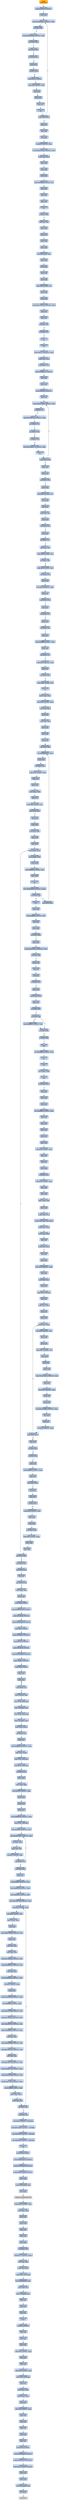 digraph G {
node[shape=rectangle,style=filled,fillcolor=lightsteelblue,color=lightsteelblue]
bgcolor="transparent"
a0x0051169bpushl_ecx[label="start\npushl %ecx",fillcolor="orange",color="lightgrey"];
a0x0051169cpushl_0x40976UINT32[label="0x0051169c\npushl $0x40976<UINT32>"];
a0x005116a1popl_ecx[label="0x005116a1\npopl %ecx"];
a0x005116a2cmpl_0xb4fe0ed5UINT32_ebp[label="0x005116a2\ncmpl $0xb4fe0ed5<UINT32>, %ebp"];
a0x005116a8je_0x005116b2[label="0x005116a8\nje 0x005116b2"];
a0x005116aacmpl_0x895e6fdbUINT32_esi[label="0x005116aa\ncmpl $0x895e6fdb<UINT32>, %esi"];
a0x005116b0jne_0x005116b3[label="0x005116b0\njne 0x005116b3"];
a0x005116b3jns_0x005116b7[label="0x005116b3\njns 0x005116b7"];
a0x005116b7jbe_0x005116c1[label="0x005116b7\njbe 0x005116c1"];
a0x005116c1pushl_eax[label="0x005116c1\npushl %eax"];
a0x005116c2jl_0x005116c9[label="0x005116c2\njl 0x005116c9"];
a0x005116c4pushl_0x51UINT8[label="0x005116c4\npushl $0x51<UINT8>"];
a0x005116c6addl_0x4UINT8_esp[label="0x005116c6\naddl $0x4<UINT8>, %esp"];
a0x005116c9popl_eax[label="0x005116c9\npopl %eax"];
a0x005116capushl_esi[label="0x005116ca\npushl %esi"];
a0x005116cbpopl_esi[label="0x005116cb\npopl %esi"];
a0x005116cccld_[label="0x005116cc\ncld "];
a0x005116cdloop_0x005116a2[label="0x005116cd\nloop 0x005116a2"];
a0x005116cfpopl_ecx[label="0x005116cf\npopl %ecx"];
a0x005116d0decl_ebp[label="0x005116d0\ndecl %ebp"];
a0x005116d1incl_ebp[label="0x005116d1\nincl %ebp"];
a0x005116d2orl_0x0UINT32_eax[label="0x005116d2\norl $0x0<UINT32>, %eax"];
a0x005116d7testl_0xadbc3d04UINT32_esp[label="0x005116d7\ntestl $0xadbc3d04<UINT32>, %esp"];
a0x005116ddcmpl_esp_eax[label="0x005116dd\ncmpl %esp, %eax"];
a0x005116dfpushl_edx[label="0x005116df\npushl %edx"];
a0x005116e0pushl_edi[label="0x005116e0\npushl %edi"];
a0x005116e1pushl_edx[label="0x005116e1\npushl %edx"];
a0x005116e2andw_0xffffffffUINT8_ax[label="0x005116e2\nandw $0xffffffff<UINT8>, %ax"];
a0x005116e6popl_edx[label="0x005116e6\npopl %edx"];
a0x005116e7popl_edi[label="0x005116e7\npopl %edi"];
a0x005116e8popl_edx[label="0x005116e8\npopl %edx"];
a0x005116e9stc_[label="0x005116e9\nstc "];
a0x005116eaja_0x005116ee[label="0x005116ea\nja 0x005116ee"];
a0x005116ectestl_esi_esi[label="0x005116ec\ntestl %esi, %esi"];
a0x005116eepushl_eax[label="0x005116ee\npushl %eax"];
a0x005116efpushl_ecx[label="0x005116ef\npushl %ecx"];
a0x005116f0pushl_edx[label="0x005116f0\npushl %edx"];
a0x005116f1pushl_ebx[label="0x005116f1\npushl %ebx"];
a0x005116f2leal_0x10esp__eax[label="0x005116f2\nleal 0x10(%esp), %eax"];
a0x005116f6pushl_eax[label="0x005116f6\npushl %eax"];
a0x005116f7pushl_ebp[label="0x005116f7\npushl %ebp"];
a0x005116f8pushl_esi[label="0x005116f8\npushl %esi"];
a0x005116f9pushl_edi[label="0x005116f9\npushl %edi"];
a0x005116fasubb_0x0UINT8_al[label="0x005116fa\nsubb $0x0<UINT8>, %al"];
a0x005116fcpushl_edi[label="0x005116fc\npushl %edi"];
a0x005116fdpushl_ebp[label="0x005116fd\npushl %ebp"];
a0x005116fecmpl_0xa718b53cUINT32_esp[label="0x005116fe\ncmpl $0xa718b53c<UINT32>, %esp"];
a0x00511704popl_ebp[label="0x00511704\npopl %ebp"];
a0x00511705popl_edi[label="0x00511705\npopl %edi"];
a0x00511706jle_0x0051170c[label="0x00511706\njle 0x0051170c"];
a0x00511708jbe_0x0051170c[label="0x00511708\njbe 0x0051170c"];
a0x0051170cclc_[label="0x0051170c\nclc "];
a0x0051170dcld_[label="0x0051170d\ncld "];
a0x0051170emovl_0x151UINT32_ecx[label="0x0051170e\nmovl $0x151<UINT32>, %ecx"];
a0x00511713xchgl_edi_ecx[label="0x00511713\nxchgl %edi, %ecx"];
a0x00511715jmp_0x00511760[label="0x00511715\njmp 0x00511760"];
a0x00511760pushl_0xfffff972UINT32[label="0x00511760\npushl $0xfffff972<UINT32>"];
a0x00511765popl_ebp[label="0x00511765\npopl %ebp"];
a0x00511766pushl_ecx[label="0x00511766\npushl %ecx"];
a0x00511767pushl_0x43dfcUINT32[label="0x00511767\npushl $0x43dfc<UINT32>"];
a0x0051176cpopl_ecx[label="0x0051176c\npopl %ecx"];
a0x0051176dcmpl_0xa8f27db4UINT32_esp[label="0x0051176d\ncmpl $0xa8f27db4<UINT32>, %esp"];
a0x00511773je_0x0051177d[label="0x00511773\nje 0x0051177d"];
a0x00511775cmpl_0xb78b1ba2UINT32_edi[label="0x00511775\ncmpl $0xb78b1ba2<UINT32>, %edi"];
a0x0051177bjne_0x0051177e[label="0x0051177b\njne 0x0051177e"];
a0x0051177ejns_0x00511783[label="0x0051177e\njns 0x00511783"];
a0x00511783ja_0x0051178a[label="0x00511783\nja 0x0051178a"];
a0x00511785testl_0x3c8bc877UINT32_eax[label="0x00511785\ntestl $0x3c8bc877<UINT32>, %eax"];
a0x0051178anop_[label="0x0051178a\nnop "];
a0x0051178bloop_0x0051176d[label="0x0051178b\nloop 0x0051176d"];
a0x0051178dpopl_ecx[label="0x0051178d\npopl %ecx"];
a0x0051178epushl_eax[label="0x0051178e\npushl %eax"];
a0x0051178fjbe_0x00511796[label="0x0051178f\njbe 0x00511796"];
a0x00511791pushl_ebp[label="0x00511791\npushl %ebp"];
a0x00511792rolb_0x40UINT8_cl[label="0x00511792\nrolb $0x40<UINT8>, %cl"];
a0x00511795popl_ebp[label="0x00511795\npopl %ebp"];
a0x00511796popl_eax[label="0x00511796\npopl %eax"];
a0x00511797testw_di_di[label="0x00511797\ntestw %di, %di"];
a0x0051179apushl_ebx[label="0x0051179a\npushl %ebx"];
a0x0051179bjno_0x005117a0[label="0x0051179b\njno 0x005117a0"];
a0x005117a0popl_ebx[label="0x005117a0\npopl %ebx"];
a0x005117a1jg_0x005117a7[label="0x005117a1\njg 0x005117a7"];
a0x005117a7testw_ax_ax[label="0x005117a7\ntestw %ax, %ax"];
a0x005117aasubw_0x0UINT8_ax[label="0x005117aa\nsubw $0x0<UINT8>, %ax"];
a0x005117aejs_0x005117b6[label="0x005117ae\njs 0x005117b6"];
a0x005117b6addb_0x0UINT8_dh[label="0x005117b6\naddb $0x0<UINT8>, %dh"];
a0x005117b9call_0x005117be[label="0x005117b9\ncall 0x005117be"];
a0x005117bepushl_eax[label="0x005117be\npushl %eax"];
a0x005117bfsubl_0x0UINT32_eax[label="0x005117bf\nsubl $0x0<UINT32>, %eax"];
a0x005117c4popl_eax[label="0x005117c4\npopl %eax"];
a0x005117c5loop_0x005117dc[label="0x005117c5\nloop 0x005117dc"];
a0x005117dcincl_ecx[label="0x005117dc\nincl %ecx"];
a0x005117ddjno_0x005117e7[label="0x005117dd\njno 0x005117e7"];
a0x005117e7pushl_ecx[label="0x005117e7\npushl %ecx"];
a0x005117e8jno_0x005117ec[label="0x005117e8\njno 0x005117ec"];
a0x005117ecpopl_ecx[label="0x005117ec\npopl %ecx"];
a0x005117edandl_0xffffffffUINT32_eax[label="0x005117ed\nandl $0xffffffff<UINT32>, %eax"];
a0x005117f2pushl_esi[label="0x005117f2\npushl %esi"];
a0x005117f3jbe_0x005117fb[label="0x005117f3\njbe 0x005117fb"];
a0x005117f5addl_0x0UINT32_esi[label="0x005117f5\naddl $0x0<UINT32>, %esi"];
a0x005117fbpopl_esi[label="0x005117fb\npopl %esi"];
a0x005117fcjnp_0x00511802[label="0x005117fc\njnp 0x00511802"];
a0x005117fesubw_0x0UINT8_bp[label="0x005117fe\nsubw $0x0<UINT8>, %bp"];
a0x00511802stc_[label="0x00511802\nstc "];
a0x00511803movl_esp__esi[label="0x00511803\nmovl (%esp), %esi"];
a0x00511806addl_0x4UINT8_esp[label="0x00511806\naddl $0x4<UINT8>, %esp"];
a0x00511809jmp_0x0051185e[label="0x00511809\njmp 0x0051185e"];
a0x0051185epushl_esi[label="0x0051185e\npushl %esi"];
a0x0051185faddl_ebp_esi[label="0x0051185f\naddl %ebp, %esi"];
a0x00511861pushl_esi[label="0x00511861\npushl %esi"];
a0x00511862popl_ebp[label="0x00511862\npopl %ebp"];
a0x00511863popl_esi[label="0x00511863\npopl %esi"];
a0x00511864jmp_0x005118da[label="0x00511864\njmp 0x005118da"];
a0x005118daleal_0xfffffffffffff903_ebx[label="0x005118da\nleal 0xfffffffffffff903, %ebx"];
a0x005118e0pushl_esi[label="0x005118e0\npushl %esi"];
a0x005118e1call_0x00511927[label="0x005118e1\ncall 0x00511927"];
a0x00511927addl_0x4UINT8_esp[label="0x00511927\naddl $0x4<UINT8>, %esp"];
a0x0051192apopl_esi[label="0x0051192a\npopl %esi"];
a0x0051192bpushl_esi[label="0x0051192b\npushl %esi"];
a0x0051192caddl_esp__ebx[label="0x0051192c\naddl (%esp), %ebx"];
a0x0051192fpopl_esi[label="0x0051192f\npopl %esi"];
a0x00511930xorw_0x0UINT8_ax[label="0x00511930\nxorw $0x0<UINT8>, %ax"];
a0x00511934loop_0x00511956[label="0x00511934\nloop 0x00511956"];
a0x00511956incl_ecx[label="0x00511956\nincl %ecx"];
a0x00511957pushl_edx[label="0x00511957\npushl %edx"];
a0x00511958call_0x0051198c[label="0x00511958\ncall 0x0051198c"];
a0x0051198cpopl_edx[label="0x0051198c\npopl %edx"];
a0x0051198dpopl_edx[label="0x0051198d\npopl %edx"];
a0x0051198eleal_ebx__edx[label="0x0051198e\nleal (%ebx), %edx"];
a0x00511990movl_edx__edx[label="0x00511990\nmovl (%edx), %edx"];
a0x00511992pushl_ebp[label="0x00511992\npushl %ebp"];
a0x00511993shll_0xffffff80UINT8_eax[label="0x00511993\nshll $0xffffff80<UINT8>, %eax"];
a0x00511996popl_ebp[label="0x00511996\npopl %ebp"];
a0x00511997cld_[label="0x00511997\ncld "];
a0x00511998testl_0xff000000UINT32_ebx_[label="0x00511998\ntestl $0xff000000<UINT32>, (%ebx)"];
a0x0051199ejne_0x005119a5[label="0x0051199e\njne 0x005119a5"];
a0x005119a5cld_[label="0x005119a5\ncld "];
a0x005119a6pushl_ebx[label="0x005119a6\npushl %ebx"];
a0x005119a7andl_0xffffffffUINT32_ecx[label="0x005119a7\nandl $0xffffffff<UINT32>, %ecx"];
a0x005119adpopl_ebx[label="0x005119ad\npopl %ebx"];
a0x005119aepushl_ebx[label="0x005119ae\npushl %ebx"];
a0x005119afjbe_0x005119b4[label="0x005119af\njbe 0x005119b4"];
a0x005119b4popl_ebx[label="0x005119b4\npopl %ebx"];
a0x005119b5cmpl_0xa587ad71UINT32_eax[label="0x005119b5\ncmpl $0xa587ad71<UINT32>, %eax"];
a0x005119baje_0x005119be[label="0x005119ba\nje 0x005119be"];
a0x005119bcorb_cl_cl[label="0x005119bc\norb %cl, %cl"];
a0x005119benotb_ch[label="0x005119be\nnotb %ch"];
a0x005119c0notb_ch[label="0x005119c0\nnotb %ch"];
a0x005119c2jns_0x005119c9[label="0x005119c2\njns 0x005119c9"];
a0x005119c9pushl_edi[label="0x005119c9\npushl %edi"];
a0x005119caaddl_esp__edx[label="0x005119ca\naddl (%esp), %edx"];
a0x005119cdpopl_edi[label="0x005119cd\npopl %edi"];
a0x005119cejne_0x005119d7[label="0x005119ce\njne 0x005119d7"];
a0x005119d7jg_0x005119df[label="0x005119d7\njg 0x005119df"];
a0x005119dfjnl_0x005119e8[label="0x005119df\njnl 0x005119e8"];
a0x005119e8ja_0x005119f2[label="0x005119e8\nja 0x005119f2"];
a0x005119f2fnop_[label="0x005119f2\nfnop "];
a0x005119f4shll_0xffffffa0UINT8_edi[label="0x005119f4\nshll $0xffffffa0<UINT8>, %edi"];
a0x005119f7clc_[label="0x005119f7\nclc "];
a0x005119f8clc_[label="0x005119f8\nclc "];
a0x005119f9xorl_ebp__edx[label="0x005119f9\nxorl (%ebp), %edx"];
a0x005119fcnop_[label="0x005119fc\nnop "];
a0x005119fdloop_0x00511a02[label="0x005119fd\nloop 0x00511a02"];
a0x00511a02incl_ecx[label="0x00511a02\nincl %ecx"];
a0x00511a03pushl_edx[label="0x00511a03\npushl %edx"];
a0x00511a04pushl_ecx[label="0x00511a04\npushl %ecx"];
a0x00511a05rorl_0xffffffe0UINT8_ebx[label="0x00511a05\nrorl $0xffffffe0<UINT8>, %ebx"];
a0x00511a08popl_ecx[label="0x00511a08\npopl %ecx"];
a0x00511a09popl_edx[label="0x00511a09\npopl %edx"];
a0x00511a0apushl_eax[label="0x00511a0a\npushl %eax"];
a0x00511a0bpushl_ecx[label="0x00511a0b\npushl %ecx"];
a0x00511a0cpushl_ecx[label="0x00511a0c\npushl %ecx"];
a0x00511a0daddl_0x4UINT8_esp[label="0x00511a0d\naddl $0x4<UINT8>, %esp"];
a0x00511a10popl_ecx[label="0x00511a10\npopl %ecx"];
a0x00511a11popl_eax[label="0x00511a11\npopl %eax"];
a0x00511a12pushl_ebp[label="0x00511a12\npushl %ebp"];
a0x00511a13call_0x00511a37[label="0x00511a13\ncall 0x00511a37"];
a0x00511a37addl_0x4UINT8_esp[label="0x00511a37\naddl $0x4<UINT8>, %esp"];
a0x00511a3apopl_ebp[label="0x00511a3a\npopl %ebp"];
a0x00511a3bpushl_edi[label="0x00511a3b\npushl %edi"];
a0x00511a3cmovl_ebp_edi[label="0x00511a3c\nmovl %ebp, %edi"];
a0x00511a3epushl_edx[label="0x00511a3e\npushl %edx"];
a0x00511a3fxchgl_esp_esi[label="0x00511a3f\nxchgl %esp, %esi"];
a0x00511a41movsl_ds_esi__es_edi_[label="0x00511a41\nmovsl %ds:(%esi), %es:(%edi)"];
a0x00511a42xchgl_esi_esp[label="0x00511a42\nxchgl %esi, %esp"];
a0x00511a44movl_edi_ebp[label="0x00511a44\nmovl %edi, %ebp"];
a0x00511a46popl_edi[label="0x00511a46\npopl %edi"];
a0x00511a47loop_0x00511a6b[label="0x00511a47\nloop 0x00511a6b"];
a0x00511a6bincl_ecx[label="0x00511a6b\nincl %ecx"];
a0x00511a6cpushl_ecx[label="0x00511a6c\npushl %ecx"];
a0x00511a6dxorl_0x0UINT32_eax[label="0x00511a6d\nxorl $0x0<UINT32>, %eax"];
a0x00511a72popl_ecx[label="0x00511a72\npopl %ecx"];
a0x00511a73jmp_0x00511ab8[label="0x00511a73\njmp 0x00511ab8"];
a0x00511ab8pushl_ecx[label="0x00511ab8\npushl %ecx"];
a0x00511ab9pushl_0x1UINT8[label="0x00511ab9\npushl $0x1<UINT8>"];
a0x00511abbpopl_ecx[label="0x00511abb\npopl %ecx"];
a0x00511abcaddl_ecx_ebx[label="0x00511abc\naddl %ecx, %ebx"];
a0x00511abepopl_ecx[label="0x00511abe\npopl %ecx"];
a0x00511abfpushl_ecx[label="0x00511abf\npushl %ecx"];
a0x00511ac0movzbl_cl_ecx[label="0x00511ac0\nmovzbl %cl, %ecx"];
a0x00511ac3shll_0x60UINT8_esi[label="0x00511ac3\nshll $0x60<UINT8>, %esi"];
a0x00511ac6pushl_edi[label="0x00511ac6\npushl %edi"];
a0x00511ac7pushl_edx[label="0x00511ac7\npushl %edx"];
a0x00511ac8testb_0x7UINT8_bl[label="0x00511ac8\ntestb $0x7<UINT8>, %bl"];
a0x00511acbpopl_edx[label="0x00511acb\npopl %edx"];
a0x00511accpopl_edi[label="0x00511acc\npopl %edi"];
a0x00511acdpushl_ecx[label="0x00511acd\npushl %ecx"];
a0x00511acecmpl_0xa97d2ec1UINT32_eax[label="0x00511ace\ncmpl $0xa97d2ec1<UINT32>, %eax"];
a0x00511ad3popl_ecx[label="0x00511ad3\npopl %ecx"];
a0x00511ad4xorl_0x0UINT32_esp[label="0x00511ad4\nxorl $0x0<UINT32>, %esp"];
a0x00511adapushl_esi[label="0x00511ada\npushl %esi"];
a0x00511adbpushl_ecx[label="0x00511adb\npushl %ecx"];
a0x00511adctestl_0x5a28d9f5UINT32_eax[label="0x00511adc\ntestl $0x5a28d9f5<UINT32>, %eax"];
a0x00511ae1popl_ecx[label="0x00511ae1\npopl %ecx"];
a0x00511ae2popl_esi[label="0x00511ae2\npopl %esi"];
a0x00511ae3orl_0x0UINT32_ebp[label="0x00511ae3\norl $0x0<UINT32>, %ebp"];
a0x00511ae9loop_0x00511ac0[label="0x00511ae9\nloop 0x00511ac0"];
a0x00511aebpopl_ecx[label="0x00511aeb\npopl %ecx"];
a0x00511aecjb_0x00511af5[label="0x00511aec\njb 0x00511af5"];
a0x00511aeeje_0x00511af5[label="0x00511aee\nje 0x00511af5"];
a0x00511af0pushl_esi[label="0x00511af0\npushl %esi"];
a0x00511af1roll_0xffffffc0UINT8_ebp[label="0x00511af1\nroll $0xffffffc0<UINT8>, %ebp"];
a0x00511af4popl_esi[label="0x00511af4\npopl %esi"];
a0x00511af5loop_0x00511b19[label="0x00511af5\nloop 0x00511b19"];
a0x00511b19incl_ecx[label="0x00511b19\nincl %ecx"];
a0x00511b1apushl_ecx[label="0x00511b1a\npushl %ecx"];
a0x00511b1bja_0x00511b22[label="0x00511b1b\nja 0x00511b22"];
a0x00511b1daddl_0x0UINT32_eax[label="0x00511b1d\naddl $0x0<UINT32>, %eax"];
a0x00511b22popl_ecx[label="0x00511b22\npopl %ecx"];
a0x00511b23pushl_ebp[label="0x00511b23\npushl %ebp"];
a0x00511b24call_0x00511b9b[label="0x00511b24\ncall 0x00511b9b"];
a0x00511b9baddl_0x4UINT8_esp[label="0x00511b9b\naddl $0x4<UINT8>, %esp"];
a0x00511b9epopl_ebp[label="0x00511b9e\npopl %ebp"];
a0x00511b9fdecl_edi[label="0x00511b9f\ndecl %edi"];
a0x00511ba0jne_0x0051198e[label="0x00511ba0\njne 0x0051198e"];
a0x005119d9andl_0xffffffffUINT32_esi[label="0x005119d9\nandl $0xffffffff<UINT32>, %esi"];
a0x005119a0jmp_0x005118da[label="0x005119a0\njmp 0x005118da"];
a0x00511ba6jmp_0x00511c57[label="0x00511ba6\njmp 0x00511c57"];
a0x00511c57jmp_0x00511cbf[label="0x00511c57\njmp 0x00511cbf"];
a0x00511cbfdecl_esi[label="0x00511cbf\ndecl %esi"];
a0x00511cc0jne_0x00511130[label="0x00511cc0\njne 0x00511130"];
a0x00511130movl_edx_eax[label="0x00511130\nmovl %edx, %eax"];
a0x00511132pushl_eax[label="0x00511132\npushl %eax"];
a0x00511133pushl_0x0UINT8[label="0x00511133\npushl $0x0<UINT8>"];
a0x00511135pushl_0x98465186UINT32[label="0x00511135\npushl $0x98465186<UINT32>"];
a0x0051113apushl_0x10038UINT32[label="0x0051113a\npushl $0x10038<UINT32>"];
a0x0051113fpushl_0xc40a168UINT32[label="0x0051113f\npushl $0xc40a168<UINT32>"];
a0x00511144pushl_0x1UINT8[label="0x00511144\npushl $0x1<UINT8>"];
a0x00511146pushl_0x40001cUINT32[label="0x00511146\npushl $0x40001c<UINT32>"];
a0x0051114bpushl_0xa23UINT32[label="0x0051114b\npushl $0xa23<UINT32>"];
a0x00511150pushl_0x10034UINT32[label="0x00511150\npushl $0x10034<UINT32>"];
a0x00511155pushl_0xab168c00UINT32[label="0x00511155\npushl $0xab168c00<UINT32>"];
a0x0051115apushl_0xdb1UINT32[label="0x0051115a\npushl $0xdb1<UINT32>"];
a0x0051115fpushl_0x8UINT8[label="0x0051115f\npushl $0x8<UINT8>"];
a0x00511161popl_ecx[label="0x00511161\npopl %ecx"];
a0x00511162popl_eax[label="0x00511162\npopl %eax"];
a0x00511163loop_0x00511162[label="0x00511163\nloop 0x00511162"];
a0x00511165movl__4esp__eax[label="0x00511165\nmovl -4(%esp), %eax"];
a0x00511169movl_eax_0x8esp_[label="0x00511169\nmovl %eax, 0x8(%esp)"];
a0x0051116dmovl__24esp__eax[label="0x0051116d\nmovl -24(%esp), %eax"];
a0x00511171movl_eax_0x4esp_[label="0x00511171\nmovl %eax, 0x4(%esp)"];
a0x00511175movl__32esp__eax[label="0x00511175\nmovl -32(%esp), %eax"];
a0x00511179movl_eax_esp_[label="0x00511179\nmovl %eax, (%esp)"];
a0x0051117ccall_0x00511181[label="0x0051117c\ncall 0x00511181"];
a0x00511181popl_eax[label="0x00511181\npopl %eax"];
a0x00511182andl_0xfffff000UINT32_eax[label="0x00511182\nandl $0xfffff000<UINT32>, %eax"];
a0x00511187addl_eax_esp_[label="0x00511187\naddl %eax, (%esp)"];
a0x0051118aaddl_eax_0x4esp_[label="0x0051118a\naddl %eax, 0x4(%esp)"];
a0x0051118eaddl_eax_0x8esp_[label="0x0051118e\naddl %eax, 0x8(%esp)"];
a0x00511192call_0x005111a8[label="0x00511192\ncall 0x005111a8"];
a0x005111a8pushl_ebp[label="0x005111a8\npushl %ebp"];
a0x005111a9movl_esp_ebp[label="0x005111a9\nmovl %esp, %ebp"];
a0x005111absubl_0x200UINT32_esp[label="0x005111ab\nsubl $0x200<UINT32>, %esp"];
a0x005111b1pushl_ebx[label="0x005111b1\npushl %ebx"];
a0x005111b2pushl_edi[label="0x005111b2\npushl %edi"];
a0x005111b3pushl_esi[label="0x005111b3\npushl %esi"];
a0x005111b4andl_0xffff0000UINT32_eax[label="0x005111b4\nandl $0xffff0000<UINT32>, %eax"];
a0x005111b9movl_eax__80ebp_[label="0x005111b9\nmovl %eax, -80(%ebp)"];
a0x005111bcmovl_0x8000UINT32_ecx[label="0x005111bc\nmovl $0x8000<UINT32>, %ecx"];
a0x005111c1addl_0xaf631837UINT32_eax[label="0x005111c1\naddl $0xaf631837<UINT32>, %eax"];
a0x005111c6xorl_eax_ebx[label="0x005111c6\nxorl %eax, %ebx"];
a0x005111c8addw_ax_bx[label="0x005111c8\naddw %ax, %bx"];
a0x005111cbroll_0x7UINT8_ebx[label="0x005111cb\nroll $0x7<UINT8>, %ebx"];
a0x005111celoop_0x005111c1[label="0x005111ce\nloop 0x005111c1"];
a0x005111d0pushl_0x8ebp_[label="0x005111d0\npushl 0x8(%ebp)"];
a0x005111d3popl_ecx[label="0x005111d3\npopl %ecx"];
a0x005111d4addl_0xd600UINT32_ecx[label="0x005111d4\naddl $0xd600<UINT32>, %ecx"];
a0x005111damovl_0xd600UINT32_edx[label="0x005111da\nmovl $0xd600<UINT32>, %edx"];
a0x005111dfmovl_0xd600UINT32_edi[label="0x005111df\nmovl $0xd600<UINT32>, %edi"];
a0x005111e4movl_0xcce877c6UINT32_esi[label="0x005111e4\nmovl $0xcce877c6<UINT32>, %esi"];
a0x005111e9subl_0x4UINT8_edi[label="0x005111e9\nsubl $0x4<UINT8>, %edi"];
a0x005111ecsubl_0x4UINT8_ecx[label="0x005111ec\nsubl $0x4<UINT8>, %ecx"];
a0x005111efmovl_ecx__eax[label="0x005111ef\nmovl (%ecx), %eax"];
a0x005111f1negl_eax[label="0x005111f1\nnegl %eax"];
a0x005111f3addl_0x8627d333UINT32_esi[label="0x005111f3\naddl $0x8627d333<UINT32>, %esi"];
a0x005111f9bswap_eax[label="0x005111f9\nbswap %eax"];
a0x005111fbaddl_esi_eax[label="0x005111fb\naddl %esi, %eax"];
a0x005111fdaddl_edi_eax[label="0x005111fd\naddl %edi, %eax"];
a0x005111ffaddl_0xe740ea6aUINT32_esi[label="0x005111ff\naddl $0xe740ea6a<UINT32>, %esi"];
a0x00511205subl_0x30466a2cUINT32_esi[label="0x00511205\nsubl $0x30466a2c<UINT32>, %esi"];
a0x0051120bsubl_edi_eax[label="0x0051120b\nsubl %edi, %eax"];
a0x0051120dxorl_0x5fbe89a5UINT32_eax[label="0x0051120d\nxorl $0x5fbe89a5<UINT32>, %eax"];
a0x00511213roll_0xaUINT8_eax[label="0x00511213\nroll $0xa<UINT8>, %eax"];
a0x00511216bswap_eax[label="0x00511216\nbswap %eax"];
a0x00511218xorl_0xc2e35954UINT32_eax[label="0x00511218\nxorl $0xc2e35954<UINT32>, %eax"];
a0x0051121erorl_0xffffffa4UINT8_eax[label="0x0051121e\nrorl $0xffffffa4<UINT8>, %eax"];
a0x00511221subl_0x421c26c8UINT32_esi[label="0x00511221\nsubl $0x421c26c8<UINT32>, %esi"];
a0x00511227subl_0xf74f2d3aUINT32_eax[label="0x00511227\nsubl $0xf74f2d3a<UINT32>, %eax"];
a0x0051122dsubl_0x8af95d7cUINT32_esi[label="0x0051122d\nsubl $0x8af95d7c<UINT32>, %esi"];
a0x00511233addl_0xaf8f800eUINT32_eax[label="0x00511233\naddl $0xaf8f800e<UINT32>, %eax"];
a0x00511239addl_esi_eax[label="0x00511239\naddl %esi, %eax"];
a0x0051123bsubl_0xa90296afUINT32_esi[label="0x0051123b\nsubl $0xa90296af<UINT32>, %esi"];
a0x00511241addl_0xe54a8539UINT32_esi[label="0x00511241\naddl $0xe54a8539<UINT32>, %esi"];
a0x00511247subl_esi_eax[label="0x00511247\nsubl %esi, %eax"];
a0x00511249xorl_0x5244776UINT32_eax[label="0x00511249\nxorl $0x5244776<UINT32>, %eax"];
a0x0051124fsubl_0x5c00c118UINT32_eax[label="0x0051124f\nsubl $0x5c00c118<UINT32>, %eax"];
a0x00511255addl_0x395c240aUINT32_esi[label="0x00511255\naddl $0x395c240a<UINT32>, %esi"];
a0x0051125bxorl_0x5a0724ccUINT32_eax[label="0x0051125b\nxorl $0x5a0724cc<UINT32>, %eax"];
a0x00511261rorl_0xffffffffUINT8_eax[label="0x00511261\nrorl $0xffffffff<UINT8>, %eax"];
a0x00511264movl_eax_ecx_[label="0x00511264\nmovl %eax, (%ecx)"];
a0x00511266testl_edi_edi[label="0x00511266\ntestl %edi, %edi"];
a0x00511268jne_0x005111e9[label="0x00511268\njne 0x005111e9"];
a0x0051126ecall_0x005115fc[label="0x0051126e\ncall 0x005115fc"];
a0x005115fcmovl_0x1UINT32__68ebp_[label="0x005115fc\nmovl $0x1<UINT32>, -68(%ebp)"];
a0x00511603movl_0x12000UINT32__72ebp_[label="0x00511603\nmovl $0x12000<UINT32>, -72(%ebp)"];
a0x0051160amovl_0x169bUINT32__76ebp_[label="0x0051160a\nmovl $0x169b<UINT32>, -76(%ebp)"];
a0x00511611movl_0xd600UINT32__84ebp_[label="0x00511611\nmovl $0xd600<UINT32>, -84(%ebp)"];
a0x00511618ret[label="0x00511618\nret"];
a0x00511273pushl_0x0UINT8[label="0x00511273\npushl $0x0<UINT8>"];
a0x00511275pushl_0x6c6c642eUINT32[label="0x00511275\npushl $0x6c6c642e<UINT32>"];
a0x0051127apushl_0x32336c65UINT32[label="0x0051127a\npushl $0x32336c65<UINT32>"];
a0x0051127fpushl_0x6e72656bUINT32[label="0x0051127f\npushl $0x6e72656b<UINT32>"];
a0x00511284pushl_esp[label="0x00511284\npushl %esp"];
a0x00511285movl_0x10ebp__eax[label="0x00511285\nmovl 0x10(%ebp), %eax"];
a0x00511288call_eax_[label="0x00511288\ncall (%eax)"];
LoadLibraryA_kernel32_dll[label="LoadLibraryA@kernel32.dll",fillcolor="lightgrey",color="lightgrey"];
a0x0051128aaddl_0x10UINT8_esp[label="0x0051128a\naddl $0x10<UINT8>, %esp"];
a0x0051128dmovl_eax_edi[label="0x0051128d\nmovl %eax, %edi"];
a0x0051128fpushl_eax[label="0x0051128f\npushl %eax"];
a0x00511290pushl_ebp[label="0x00511290\npushl %ebp"];
a0x00511291pushl_esi[label="0x00511291\npushl %esi"];
a0x00511292pushl_edi[label="0x00511292\npushl %edi"];
a0x00511293pushl_ebx[label="0x00511293\npushl %ebx"];
a0x00511294call_0x00511299[label="0x00511294\ncall 0x00511299"];
a0x00511299addl_0x17UINT8_esp_[label="0x00511299\naddl $0x17<UINT8>, (%esp)"];
a0x0051129dxorl_eax_eax[label="0x0051129d\nxorl %eax, %eax"];
a0x0051129fpushl_fs_eax_[label="0x0051129f\npushl %fs:(%eax)"];
a0x005112a2movl_esp_fs_eax_[label="0x005112a2\nmovl %esp, %fs:(%eax)"];
a0x005112a5movl_0x00000000_eax[label="0x005112a5\nmovl 0x00000000, %eax"];
a0x005112abjmp_0x005115f2[label="0x005112ab\njmp 0x005115f2"];
a0x005115f2movl__12ebp__ecx[label="0x005115f2\nmovl -12(%ebp), %ecx"];
a0x005115f5popl_esi[label="0x005115f5\npopl %esi"];
a0x005115f6popl_edi[label="0x005115f6\npopl %edi"];
a0x005115f7popl_ebx[label="0x005115f7\npopl %ebx"];
a0x005115f8leave_[label="0x005115f8\nleave "];
a0x005115f9ret_0xcUINT16[label="0x005115f9\nret $0xc<UINT16>"];
a0x00511197popl_edi[label="0x00511197\npopl %edi"];
a0x00511198popl_esi[label="0x00511198\npopl %esi"];
a0x00511199popl_ebp[label="0x00511199\npopl %ebp"];
a0x0051119aaddl_0x4UINT8_esp[label="0x0051119a\naddl $0x4<UINT8>, %esp"];
a0x0051119dpopl_ebx[label="0x0051119d\npopl %ebx"];
a0x0051119epopl_edx[label="0x0051119e\npopl %edx"];
a0x0051119faddl_0x8UINT8_esp[label="0x0051119f\naddl $0x8<UINT8>, %esp"];
a0x005111a2movl_ecx_0x4esp_[label="0x005111a2\nmovl %ecx, 0x4(%esp)"];
a0x005111a6jmp_eax[label="0x005111a6\njmp %eax"];
a0x005112b0movl_fs_0_ecx[label="0x005112b0\nmovl %fs:0, %ecx"];
a0x005112b7movl_ecx__esp[label="0x005112b7\nmovl (%ecx), %esp"];
a0x005112b9popl_fs_0[label="0x005112b9\npopl %fs:0"];
a0x005112c0addl_0x4UINT8_esp[label="0x005112c0\naddl $0x4<UINT8>, %esp"];
a0x005112c3popl_ebx[label="0x005112c3\npopl %ebx"];
a0x005112c4popl_edi[label="0x005112c4\npopl %edi"];
a0x005112c5popl_esi[label="0x005112c5\npopl %esi"];
a0x005112c6popl_ebp[label="0x005112c6\npopl %ebp"];
a0x005112c7popl_eax[label="0x005112c7\npopl %eax"];
a0x005112c8pushl_0x0UINT8[label="0x005112c8\npushl $0x0<UINT8>"];
a0x005112capushl_0x636f6c6cUINT32[label="0x005112ca\npushl $0x636f6c6c<UINT32>"];
a0x005112cfpushl_0x416c6175UINT32[label="0x005112cf\npushl $0x416c6175<UINT32>"];
a0x005112d4pushl_0x74726956UINT32[label="0x005112d4\npushl $0x74726956<UINT32>"];
a0x005112d9pushl_esp[label="0x005112d9\npushl %esp"];
a0x005112dapushl_eax[label="0x005112da\npushl %eax"];
a0x005112dbmovl_0xcebp__eax[label="0x005112db\nmovl 0xc(%ebp), %eax"];
a0x005112decall_eax_[label="0x005112de\ncall (%eax)"];
a0x00000000[label="0x00000000",fillcolor="lightgrey",color="lightgrey"];
a0x0051169bpushl_ecx -> a0x0051169cpushl_0x40976UINT32 [color="#000000"];
a0x0051169cpushl_0x40976UINT32 -> a0x005116a1popl_ecx [color="#000000"];
a0x005116a1popl_ecx -> a0x005116a2cmpl_0xb4fe0ed5UINT32_ebp [color="#000000"];
a0x005116a2cmpl_0xb4fe0ed5UINT32_ebp -> a0x005116a8je_0x005116b2 [color="#000000"];
a0x005116a8je_0x005116b2 -> a0x005116aacmpl_0x895e6fdbUINT32_esi [color="#000000",label="F"];
a0x005116aacmpl_0x895e6fdbUINT32_esi -> a0x005116b0jne_0x005116b3 [color="#000000"];
a0x005116b0jne_0x005116b3 -> a0x005116b3jns_0x005116b7 [color="#000000",label="T"];
a0x005116b3jns_0x005116b7 -> a0x005116b7jbe_0x005116c1 [color="#000000",label="T"];
a0x005116b7jbe_0x005116c1 -> a0x005116c1pushl_eax [color="#000000",label="T"];
a0x005116c1pushl_eax -> a0x005116c2jl_0x005116c9 [color="#000000"];
a0x005116c2jl_0x005116c9 -> a0x005116c4pushl_0x51UINT8 [color="#000000",label="F"];
a0x005116c4pushl_0x51UINT8 -> a0x005116c6addl_0x4UINT8_esp [color="#000000"];
a0x005116c6addl_0x4UINT8_esp -> a0x005116c9popl_eax [color="#000000"];
a0x005116c9popl_eax -> a0x005116capushl_esi [color="#000000"];
a0x005116capushl_esi -> a0x005116cbpopl_esi [color="#000000"];
a0x005116cbpopl_esi -> a0x005116cccld_ [color="#000000"];
a0x005116cccld_ -> a0x005116cdloop_0x005116a2 [color="#000000"];
a0x005116cdloop_0x005116a2 -> a0x005116a2cmpl_0xb4fe0ed5UINT32_ebp [color="#000000",label="T"];
a0x005116cdloop_0x005116a2 -> a0x005116cfpopl_ecx [color="#000000",label="F"];
a0x005116cfpopl_ecx -> a0x005116d0decl_ebp [color="#000000"];
a0x005116d0decl_ebp -> a0x005116d1incl_ebp [color="#000000"];
a0x005116d1incl_ebp -> a0x005116d2orl_0x0UINT32_eax [color="#000000"];
a0x005116d2orl_0x0UINT32_eax -> a0x005116d7testl_0xadbc3d04UINT32_esp [color="#000000"];
a0x005116d7testl_0xadbc3d04UINT32_esp -> a0x005116ddcmpl_esp_eax [color="#000000"];
a0x005116ddcmpl_esp_eax -> a0x005116dfpushl_edx [color="#000000"];
a0x005116dfpushl_edx -> a0x005116e0pushl_edi [color="#000000"];
a0x005116e0pushl_edi -> a0x005116e1pushl_edx [color="#000000"];
a0x005116e1pushl_edx -> a0x005116e2andw_0xffffffffUINT8_ax [color="#000000"];
a0x005116e2andw_0xffffffffUINT8_ax -> a0x005116e6popl_edx [color="#000000"];
a0x005116e6popl_edx -> a0x005116e7popl_edi [color="#000000"];
a0x005116e7popl_edi -> a0x005116e8popl_edx [color="#000000"];
a0x005116e8popl_edx -> a0x005116e9stc_ [color="#000000"];
a0x005116e9stc_ -> a0x005116eaja_0x005116ee [color="#000000"];
a0x005116eaja_0x005116ee -> a0x005116ectestl_esi_esi [color="#000000",label="F"];
a0x005116ectestl_esi_esi -> a0x005116eepushl_eax [color="#000000"];
a0x005116eepushl_eax -> a0x005116efpushl_ecx [color="#000000"];
a0x005116efpushl_ecx -> a0x005116f0pushl_edx [color="#000000"];
a0x005116f0pushl_edx -> a0x005116f1pushl_ebx [color="#000000"];
a0x005116f1pushl_ebx -> a0x005116f2leal_0x10esp__eax [color="#000000"];
a0x005116f2leal_0x10esp__eax -> a0x005116f6pushl_eax [color="#000000"];
a0x005116f6pushl_eax -> a0x005116f7pushl_ebp [color="#000000"];
a0x005116f7pushl_ebp -> a0x005116f8pushl_esi [color="#000000"];
a0x005116f8pushl_esi -> a0x005116f9pushl_edi [color="#000000"];
a0x005116f9pushl_edi -> a0x005116fasubb_0x0UINT8_al [color="#000000"];
a0x005116fasubb_0x0UINT8_al -> a0x005116fcpushl_edi [color="#000000"];
a0x005116fcpushl_edi -> a0x005116fdpushl_ebp [color="#000000"];
a0x005116fdpushl_ebp -> a0x005116fecmpl_0xa718b53cUINT32_esp [color="#000000"];
a0x005116fecmpl_0xa718b53cUINT32_esp -> a0x00511704popl_ebp [color="#000000"];
a0x00511704popl_ebp -> a0x00511705popl_edi [color="#000000"];
a0x00511705popl_edi -> a0x00511706jle_0x0051170c [color="#000000"];
a0x00511706jle_0x0051170c -> a0x00511708jbe_0x0051170c [color="#000000",label="F"];
a0x00511708jbe_0x0051170c -> a0x0051170cclc_ [color="#000000",label="T"];
a0x0051170cclc_ -> a0x0051170dcld_ [color="#000000"];
a0x0051170dcld_ -> a0x0051170emovl_0x151UINT32_ecx [color="#000000"];
a0x0051170emovl_0x151UINT32_ecx -> a0x00511713xchgl_edi_ecx [color="#000000"];
a0x00511713xchgl_edi_ecx -> a0x00511715jmp_0x00511760 [color="#000000"];
a0x00511715jmp_0x00511760 -> a0x00511760pushl_0xfffff972UINT32 [color="#000000"];
a0x00511760pushl_0xfffff972UINT32 -> a0x00511765popl_ebp [color="#000000"];
a0x00511765popl_ebp -> a0x00511766pushl_ecx [color="#000000"];
a0x00511766pushl_ecx -> a0x00511767pushl_0x43dfcUINT32 [color="#000000"];
a0x00511767pushl_0x43dfcUINT32 -> a0x0051176cpopl_ecx [color="#000000"];
a0x0051176cpopl_ecx -> a0x0051176dcmpl_0xa8f27db4UINT32_esp [color="#000000"];
a0x0051176dcmpl_0xa8f27db4UINT32_esp -> a0x00511773je_0x0051177d [color="#000000"];
a0x00511773je_0x0051177d -> a0x00511775cmpl_0xb78b1ba2UINT32_edi [color="#000000",label="F"];
a0x00511775cmpl_0xb78b1ba2UINT32_edi -> a0x0051177bjne_0x0051177e [color="#000000"];
a0x0051177bjne_0x0051177e -> a0x0051177ejns_0x00511783 [color="#000000",label="T"];
a0x0051177ejns_0x00511783 -> a0x00511783ja_0x0051178a [color="#000000",label="T"];
a0x00511783ja_0x0051178a -> a0x00511785testl_0x3c8bc877UINT32_eax [color="#000000",label="F"];
a0x00511785testl_0x3c8bc877UINT32_eax -> a0x0051178anop_ [color="#000000"];
a0x0051178anop_ -> a0x0051178bloop_0x0051176d [color="#000000"];
a0x0051178bloop_0x0051176d -> a0x0051176dcmpl_0xa8f27db4UINT32_esp [color="#000000",label="T"];
a0x0051178bloop_0x0051176d -> a0x0051178dpopl_ecx [color="#000000",label="F"];
a0x0051178dpopl_ecx -> a0x0051178epushl_eax [color="#000000"];
a0x0051178epushl_eax -> a0x0051178fjbe_0x00511796 [color="#000000"];
a0x0051178fjbe_0x00511796 -> a0x00511791pushl_ebp [color="#000000",label="F"];
a0x00511791pushl_ebp -> a0x00511792rolb_0x40UINT8_cl [color="#000000"];
a0x00511792rolb_0x40UINT8_cl -> a0x00511795popl_ebp [color="#000000"];
a0x00511795popl_ebp -> a0x00511796popl_eax [color="#000000"];
a0x00511796popl_eax -> a0x00511797testw_di_di [color="#000000"];
a0x00511797testw_di_di -> a0x0051179apushl_ebx [color="#000000"];
a0x0051179apushl_ebx -> a0x0051179bjno_0x005117a0 [color="#000000"];
a0x0051179bjno_0x005117a0 -> a0x005117a0popl_ebx [color="#000000",label="T"];
a0x005117a0popl_ebx -> a0x005117a1jg_0x005117a7 [color="#000000"];
a0x005117a1jg_0x005117a7 -> a0x005117a7testw_ax_ax [color="#000000",label="T"];
a0x005117a7testw_ax_ax -> a0x005117aasubw_0x0UINT8_ax [color="#000000"];
a0x005117aasubw_0x0UINT8_ax -> a0x005117aejs_0x005117b6 [color="#000000"];
a0x005117aejs_0x005117b6 -> a0x005117b6addb_0x0UINT8_dh [color="#000000",label="T"];
a0x005117b6addb_0x0UINT8_dh -> a0x005117b9call_0x005117be [color="#000000"];
a0x005117b9call_0x005117be -> a0x005117bepushl_eax [color="#000000"];
a0x005117bepushl_eax -> a0x005117bfsubl_0x0UINT32_eax [color="#000000"];
a0x005117bfsubl_0x0UINT32_eax -> a0x005117c4popl_eax [color="#000000"];
a0x005117c4popl_eax -> a0x005117c5loop_0x005117dc [color="#000000"];
a0x005117c5loop_0x005117dc -> a0x005117dcincl_ecx [color="#000000",label="T"];
a0x005117dcincl_ecx -> a0x005117ddjno_0x005117e7 [color="#000000"];
a0x005117ddjno_0x005117e7 -> a0x005117e7pushl_ecx [color="#000000",label="T"];
a0x005117e7pushl_ecx -> a0x005117e8jno_0x005117ec [color="#000000"];
a0x005117e8jno_0x005117ec -> a0x005117ecpopl_ecx [color="#000000",label="T"];
a0x005117ecpopl_ecx -> a0x005117edandl_0xffffffffUINT32_eax [color="#000000"];
a0x005117edandl_0xffffffffUINT32_eax -> a0x005117f2pushl_esi [color="#000000"];
a0x005117f2pushl_esi -> a0x005117f3jbe_0x005117fb [color="#000000"];
a0x005117f3jbe_0x005117fb -> a0x005117f5addl_0x0UINT32_esi [color="#000000",label="F"];
a0x005117f5addl_0x0UINT32_esi -> a0x005117fbpopl_esi [color="#000000"];
a0x005117fbpopl_esi -> a0x005117fcjnp_0x00511802 [color="#000000"];
a0x005117fcjnp_0x00511802 -> a0x005117fesubw_0x0UINT8_bp [color="#000000",label="F"];
a0x005117fesubw_0x0UINT8_bp -> a0x00511802stc_ [color="#000000"];
a0x00511802stc_ -> a0x00511803movl_esp__esi [color="#000000"];
a0x00511803movl_esp__esi -> a0x00511806addl_0x4UINT8_esp [color="#000000"];
a0x00511806addl_0x4UINT8_esp -> a0x00511809jmp_0x0051185e [color="#000000"];
a0x00511809jmp_0x0051185e -> a0x0051185epushl_esi [color="#000000"];
a0x0051185epushl_esi -> a0x0051185faddl_ebp_esi [color="#000000"];
a0x0051185faddl_ebp_esi -> a0x00511861pushl_esi [color="#000000"];
a0x00511861pushl_esi -> a0x00511862popl_ebp [color="#000000"];
a0x00511862popl_ebp -> a0x00511863popl_esi [color="#000000"];
a0x00511863popl_esi -> a0x00511864jmp_0x005118da [color="#000000"];
a0x00511864jmp_0x005118da -> a0x005118daleal_0xfffffffffffff903_ebx [color="#000000"];
a0x005118daleal_0xfffffffffffff903_ebx -> a0x005118e0pushl_esi [color="#000000"];
a0x005118e0pushl_esi -> a0x005118e1call_0x00511927 [color="#000000"];
a0x005118e1call_0x00511927 -> a0x00511927addl_0x4UINT8_esp [color="#000000"];
a0x00511927addl_0x4UINT8_esp -> a0x0051192apopl_esi [color="#000000"];
a0x0051192apopl_esi -> a0x0051192bpushl_esi [color="#000000"];
a0x0051192bpushl_esi -> a0x0051192caddl_esp__ebx [color="#000000"];
a0x0051192caddl_esp__ebx -> a0x0051192fpopl_esi [color="#000000"];
a0x0051192fpopl_esi -> a0x00511930xorw_0x0UINT8_ax [color="#000000"];
a0x00511930xorw_0x0UINT8_ax -> a0x00511934loop_0x00511956 [color="#000000"];
a0x00511934loop_0x00511956 -> a0x00511956incl_ecx [color="#000000",label="T"];
a0x00511956incl_ecx -> a0x00511957pushl_edx [color="#000000"];
a0x00511957pushl_edx -> a0x00511958call_0x0051198c [color="#000000"];
a0x00511958call_0x0051198c -> a0x0051198cpopl_edx [color="#000000"];
a0x0051198cpopl_edx -> a0x0051198dpopl_edx [color="#000000"];
a0x0051198dpopl_edx -> a0x0051198eleal_ebx__edx [color="#000000"];
a0x0051198eleal_ebx__edx -> a0x00511990movl_edx__edx [color="#000000"];
a0x00511990movl_edx__edx -> a0x00511992pushl_ebp [color="#000000"];
a0x00511992pushl_ebp -> a0x00511993shll_0xffffff80UINT8_eax [color="#000000"];
a0x00511993shll_0xffffff80UINT8_eax -> a0x00511996popl_ebp [color="#000000"];
a0x00511996popl_ebp -> a0x00511997cld_ [color="#000000"];
a0x00511997cld_ -> a0x00511998testl_0xff000000UINT32_ebx_ [color="#000000"];
a0x00511998testl_0xff000000UINT32_ebx_ -> a0x0051199ejne_0x005119a5 [color="#000000"];
a0x0051199ejne_0x005119a5 -> a0x005119a5cld_ [color="#000000",label="T"];
a0x005119a5cld_ -> a0x005119a6pushl_ebx [color="#000000"];
a0x005119a6pushl_ebx -> a0x005119a7andl_0xffffffffUINT32_ecx [color="#000000"];
a0x005119a7andl_0xffffffffUINT32_ecx -> a0x005119adpopl_ebx [color="#000000"];
a0x005119adpopl_ebx -> a0x005119aepushl_ebx [color="#000000"];
a0x005119aepushl_ebx -> a0x005119afjbe_0x005119b4 [color="#000000"];
a0x005119afjbe_0x005119b4 -> a0x005119b4popl_ebx [color="#000000",label="T"];
a0x005119b4popl_ebx -> a0x005119b5cmpl_0xa587ad71UINT32_eax [color="#000000"];
a0x005119b5cmpl_0xa587ad71UINT32_eax -> a0x005119baje_0x005119be [color="#000000"];
a0x005119baje_0x005119be -> a0x005119bcorb_cl_cl [color="#000000",label="F"];
a0x005119bcorb_cl_cl -> a0x005119benotb_ch [color="#000000"];
a0x005119benotb_ch -> a0x005119c0notb_ch [color="#000000"];
a0x005119c0notb_ch -> a0x005119c2jns_0x005119c9 [color="#000000"];
a0x005119c2jns_0x005119c9 -> a0x005119c9pushl_edi [color="#000000",label="T"];
a0x005119c9pushl_edi -> a0x005119caaddl_esp__edx [color="#000000"];
a0x005119caaddl_esp__edx -> a0x005119cdpopl_edi [color="#000000"];
a0x005119cdpopl_edi -> a0x005119cejne_0x005119d7 [color="#000000"];
a0x005119cejne_0x005119d7 -> a0x005119d7jg_0x005119df [color="#000000",label="T"];
a0x005119d7jg_0x005119df -> a0x005119dfjnl_0x005119e8 [color="#000000",label="T"];
a0x005119dfjnl_0x005119e8 -> a0x005119e8ja_0x005119f2 [color="#000000",label="T"];
a0x005119e8ja_0x005119f2 -> a0x005119f2fnop_ [color="#000000",label="T"];
a0x005119f2fnop_ -> a0x005119f4shll_0xffffffa0UINT8_edi [color="#000000"];
a0x005119f4shll_0xffffffa0UINT8_edi -> a0x005119f7clc_ [color="#000000"];
a0x005119f7clc_ -> a0x005119f8clc_ [color="#000000"];
a0x005119f8clc_ -> a0x005119f9xorl_ebp__edx [color="#000000"];
a0x005119f9xorl_ebp__edx -> a0x005119fcnop_ [color="#000000"];
a0x005119fcnop_ -> a0x005119fdloop_0x00511a02 [color="#000000"];
a0x005119fdloop_0x00511a02 -> a0x00511a02incl_ecx [color="#000000",label="T"];
a0x00511a02incl_ecx -> a0x00511a03pushl_edx [color="#000000"];
a0x00511a03pushl_edx -> a0x00511a04pushl_ecx [color="#000000"];
a0x00511a04pushl_ecx -> a0x00511a05rorl_0xffffffe0UINT8_ebx [color="#000000"];
a0x00511a05rorl_0xffffffe0UINT8_ebx -> a0x00511a08popl_ecx [color="#000000"];
a0x00511a08popl_ecx -> a0x00511a09popl_edx [color="#000000"];
a0x00511a09popl_edx -> a0x00511a0apushl_eax [color="#000000"];
a0x00511a0apushl_eax -> a0x00511a0bpushl_ecx [color="#000000"];
a0x00511a0bpushl_ecx -> a0x00511a0cpushl_ecx [color="#000000"];
a0x00511a0cpushl_ecx -> a0x00511a0daddl_0x4UINT8_esp [color="#000000"];
a0x00511a0daddl_0x4UINT8_esp -> a0x00511a10popl_ecx [color="#000000"];
a0x00511a10popl_ecx -> a0x00511a11popl_eax [color="#000000"];
a0x00511a11popl_eax -> a0x00511a12pushl_ebp [color="#000000"];
a0x00511a12pushl_ebp -> a0x00511a13call_0x00511a37 [color="#000000"];
a0x00511a13call_0x00511a37 -> a0x00511a37addl_0x4UINT8_esp [color="#000000"];
a0x00511a37addl_0x4UINT8_esp -> a0x00511a3apopl_ebp [color="#000000"];
a0x00511a3apopl_ebp -> a0x00511a3bpushl_edi [color="#000000"];
a0x00511a3bpushl_edi -> a0x00511a3cmovl_ebp_edi [color="#000000"];
a0x00511a3cmovl_ebp_edi -> a0x00511a3epushl_edx [color="#000000"];
a0x00511a3epushl_edx -> a0x00511a3fxchgl_esp_esi [color="#000000"];
a0x00511a3fxchgl_esp_esi -> a0x00511a41movsl_ds_esi__es_edi_ [color="#000000"];
a0x00511a41movsl_ds_esi__es_edi_ -> a0x00511a42xchgl_esi_esp [color="#000000"];
a0x00511a42xchgl_esi_esp -> a0x00511a44movl_edi_ebp [color="#000000"];
a0x00511a44movl_edi_ebp -> a0x00511a46popl_edi [color="#000000"];
a0x00511a46popl_edi -> a0x00511a47loop_0x00511a6b [color="#000000"];
a0x00511a47loop_0x00511a6b -> a0x00511a6bincl_ecx [color="#000000",label="T"];
a0x00511a6bincl_ecx -> a0x00511a6cpushl_ecx [color="#000000"];
a0x00511a6cpushl_ecx -> a0x00511a6dxorl_0x0UINT32_eax [color="#000000"];
a0x00511a6dxorl_0x0UINT32_eax -> a0x00511a72popl_ecx [color="#000000"];
a0x00511a72popl_ecx -> a0x00511a73jmp_0x00511ab8 [color="#000000"];
a0x00511a73jmp_0x00511ab8 -> a0x00511ab8pushl_ecx [color="#000000"];
a0x00511ab8pushl_ecx -> a0x00511ab9pushl_0x1UINT8 [color="#000000"];
a0x00511ab9pushl_0x1UINT8 -> a0x00511abbpopl_ecx [color="#000000"];
a0x00511abbpopl_ecx -> a0x00511abcaddl_ecx_ebx [color="#000000"];
a0x00511abcaddl_ecx_ebx -> a0x00511abepopl_ecx [color="#000000"];
a0x00511abepopl_ecx -> a0x00511abfpushl_ecx [color="#000000"];
a0x00511abfpushl_ecx -> a0x00511ac0movzbl_cl_ecx [color="#000000"];
a0x00511ac0movzbl_cl_ecx -> a0x00511ac3shll_0x60UINT8_esi [color="#000000"];
a0x00511ac3shll_0x60UINT8_esi -> a0x00511ac6pushl_edi [color="#000000"];
a0x00511ac6pushl_edi -> a0x00511ac7pushl_edx [color="#000000"];
a0x00511ac7pushl_edx -> a0x00511ac8testb_0x7UINT8_bl [color="#000000"];
a0x00511ac8testb_0x7UINT8_bl -> a0x00511acbpopl_edx [color="#000000"];
a0x00511acbpopl_edx -> a0x00511accpopl_edi [color="#000000"];
a0x00511accpopl_edi -> a0x00511acdpushl_ecx [color="#000000"];
a0x00511acdpushl_ecx -> a0x00511acecmpl_0xa97d2ec1UINT32_eax [color="#000000"];
a0x00511acecmpl_0xa97d2ec1UINT32_eax -> a0x00511ad3popl_ecx [color="#000000"];
a0x00511ad3popl_ecx -> a0x00511ad4xorl_0x0UINT32_esp [color="#000000"];
a0x00511ad4xorl_0x0UINT32_esp -> a0x00511adapushl_esi [color="#000000"];
a0x00511adapushl_esi -> a0x00511adbpushl_ecx [color="#000000"];
a0x00511adbpushl_ecx -> a0x00511adctestl_0x5a28d9f5UINT32_eax [color="#000000"];
a0x00511adctestl_0x5a28d9f5UINT32_eax -> a0x00511ae1popl_ecx [color="#000000"];
a0x00511ae1popl_ecx -> a0x00511ae2popl_esi [color="#000000"];
a0x00511ae2popl_esi -> a0x00511ae3orl_0x0UINT32_ebp [color="#000000"];
a0x00511ae3orl_0x0UINT32_ebp -> a0x00511ae9loop_0x00511ac0 [color="#000000"];
a0x00511ae9loop_0x00511ac0 -> a0x00511ac0movzbl_cl_ecx [color="#000000",label="T"];
a0x00511ae9loop_0x00511ac0 -> a0x00511aebpopl_ecx [color="#000000",label="F"];
a0x00511aebpopl_ecx -> a0x00511aecjb_0x00511af5 [color="#000000"];
a0x00511aecjb_0x00511af5 -> a0x00511aeeje_0x00511af5 [color="#000000",label="F"];
a0x00511aeeje_0x00511af5 -> a0x00511af0pushl_esi [color="#000000",label="F"];
a0x00511af0pushl_esi -> a0x00511af1roll_0xffffffc0UINT8_ebp [color="#000000"];
a0x00511af1roll_0xffffffc0UINT8_ebp -> a0x00511af4popl_esi [color="#000000"];
a0x00511af4popl_esi -> a0x00511af5loop_0x00511b19 [color="#000000"];
a0x00511af5loop_0x00511b19 -> a0x00511b19incl_ecx [color="#000000",label="T"];
a0x00511b19incl_ecx -> a0x00511b1apushl_ecx [color="#000000"];
a0x00511b1apushl_ecx -> a0x00511b1bja_0x00511b22 [color="#000000"];
a0x00511b1bja_0x00511b22 -> a0x00511b1daddl_0x0UINT32_eax [color="#000000",label="F"];
a0x00511b1daddl_0x0UINT32_eax -> a0x00511b22popl_ecx [color="#000000"];
a0x00511b22popl_ecx -> a0x00511b23pushl_ebp [color="#000000"];
a0x00511b23pushl_ebp -> a0x00511b24call_0x00511b9b [color="#000000"];
a0x00511b24call_0x00511b9b -> a0x00511b9baddl_0x4UINT8_esp [color="#000000"];
a0x00511b9baddl_0x4UINT8_esp -> a0x00511b9epopl_ebp [color="#000000"];
a0x00511b9epopl_ebp -> a0x00511b9fdecl_edi [color="#000000"];
a0x00511b9fdecl_edi -> a0x00511ba0jne_0x0051198e [color="#000000"];
a0x00511ba0jne_0x0051198e -> a0x0051198eleal_ebx__edx [color="#000000",label="T"];
a0x005119d7jg_0x005119df -> a0x005119d9andl_0xffffffffUINT32_esi [color="#000000",label="F"];
a0x005119d9andl_0xffffffffUINT32_esi -> a0x005119dfjnl_0x005119e8 [color="#000000"];
a0x0051199ejne_0x005119a5 -> a0x005119a0jmp_0x005118da [color="#000000",label="F"];
a0x005119a0jmp_0x005118da -> a0x005118daleal_0xfffffffffffff903_ebx [color="#000000"];
a0x00511ba0jne_0x0051198e -> a0x00511ba6jmp_0x00511c57 [color="#000000",label="F"];
a0x00511ba6jmp_0x00511c57 -> a0x00511c57jmp_0x00511cbf [color="#000000"];
a0x00511c57jmp_0x00511cbf -> a0x00511cbfdecl_esi [color="#000000"];
a0x00511cbfdecl_esi -> a0x00511cc0jne_0x00511130 [color="#000000"];
a0x00511cc0jne_0x00511130 -> a0x00511130movl_edx_eax [color="#000000",label="T"];
a0x00511130movl_edx_eax -> a0x00511132pushl_eax [color="#000000"];
a0x00511132pushl_eax -> a0x00511133pushl_0x0UINT8 [color="#000000"];
a0x00511133pushl_0x0UINT8 -> a0x00511135pushl_0x98465186UINT32 [color="#000000"];
a0x00511135pushl_0x98465186UINT32 -> a0x0051113apushl_0x10038UINT32 [color="#000000"];
a0x0051113apushl_0x10038UINT32 -> a0x0051113fpushl_0xc40a168UINT32 [color="#000000"];
a0x0051113fpushl_0xc40a168UINT32 -> a0x00511144pushl_0x1UINT8 [color="#000000"];
a0x00511144pushl_0x1UINT8 -> a0x00511146pushl_0x40001cUINT32 [color="#000000"];
a0x00511146pushl_0x40001cUINT32 -> a0x0051114bpushl_0xa23UINT32 [color="#000000"];
a0x0051114bpushl_0xa23UINT32 -> a0x00511150pushl_0x10034UINT32 [color="#000000"];
a0x00511150pushl_0x10034UINT32 -> a0x00511155pushl_0xab168c00UINT32 [color="#000000"];
a0x00511155pushl_0xab168c00UINT32 -> a0x0051115apushl_0xdb1UINT32 [color="#000000"];
a0x0051115apushl_0xdb1UINT32 -> a0x0051115fpushl_0x8UINT8 [color="#000000"];
a0x0051115fpushl_0x8UINT8 -> a0x00511161popl_ecx [color="#000000"];
a0x00511161popl_ecx -> a0x00511162popl_eax [color="#000000"];
a0x00511162popl_eax -> a0x00511163loop_0x00511162 [color="#000000"];
a0x00511163loop_0x00511162 -> a0x00511162popl_eax [color="#000000",label="T"];
a0x00511163loop_0x00511162 -> a0x00511165movl__4esp__eax [color="#000000",label="F"];
a0x00511165movl__4esp__eax -> a0x00511169movl_eax_0x8esp_ [color="#000000"];
a0x00511169movl_eax_0x8esp_ -> a0x0051116dmovl__24esp__eax [color="#000000"];
a0x0051116dmovl__24esp__eax -> a0x00511171movl_eax_0x4esp_ [color="#000000"];
a0x00511171movl_eax_0x4esp_ -> a0x00511175movl__32esp__eax [color="#000000"];
a0x00511175movl__32esp__eax -> a0x00511179movl_eax_esp_ [color="#000000"];
a0x00511179movl_eax_esp_ -> a0x0051117ccall_0x00511181 [color="#000000"];
a0x0051117ccall_0x00511181 -> a0x00511181popl_eax [color="#000000"];
a0x00511181popl_eax -> a0x00511182andl_0xfffff000UINT32_eax [color="#000000"];
a0x00511182andl_0xfffff000UINT32_eax -> a0x00511187addl_eax_esp_ [color="#000000"];
a0x00511187addl_eax_esp_ -> a0x0051118aaddl_eax_0x4esp_ [color="#000000"];
a0x0051118aaddl_eax_0x4esp_ -> a0x0051118eaddl_eax_0x8esp_ [color="#000000"];
a0x0051118eaddl_eax_0x8esp_ -> a0x00511192call_0x005111a8 [color="#000000"];
a0x00511192call_0x005111a8 -> a0x005111a8pushl_ebp [color="#000000"];
a0x005111a8pushl_ebp -> a0x005111a9movl_esp_ebp [color="#000000"];
a0x005111a9movl_esp_ebp -> a0x005111absubl_0x200UINT32_esp [color="#000000"];
a0x005111absubl_0x200UINT32_esp -> a0x005111b1pushl_ebx [color="#000000"];
a0x005111b1pushl_ebx -> a0x005111b2pushl_edi [color="#000000"];
a0x005111b2pushl_edi -> a0x005111b3pushl_esi [color="#000000"];
a0x005111b3pushl_esi -> a0x005111b4andl_0xffff0000UINT32_eax [color="#000000"];
a0x005111b4andl_0xffff0000UINT32_eax -> a0x005111b9movl_eax__80ebp_ [color="#000000"];
a0x005111b9movl_eax__80ebp_ -> a0x005111bcmovl_0x8000UINT32_ecx [color="#000000"];
a0x005111bcmovl_0x8000UINT32_ecx -> a0x005111c1addl_0xaf631837UINT32_eax [color="#000000"];
a0x005111c1addl_0xaf631837UINT32_eax -> a0x005111c6xorl_eax_ebx [color="#000000"];
a0x005111c6xorl_eax_ebx -> a0x005111c8addw_ax_bx [color="#000000"];
a0x005111c8addw_ax_bx -> a0x005111cbroll_0x7UINT8_ebx [color="#000000"];
a0x005111cbroll_0x7UINT8_ebx -> a0x005111celoop_0x005111c1 [color="#000000"];
a0x005111celoop_0x005111c1 -> a0x005111c1addl_0xaf631837UINT32_eax [color="#000000",label="T"];
a0x005111celoop_0x005111c1 -> a0x005111d0pushl_0x8ebp_ [color="#000000",label="F"];
a0x005111d0pushl_0x8ebp_ -> a0x005111d3popl_ecx [color="#000000"];
a0x005111d3popl_ecx -> a0x005111d4addl_0xd600UINT32_ecx [color="#000000"];
a0x005111d4addl_0xd600UINT32_ecx -> a0x005111damovl_0xd600UINT32_edx [color="#000000"];
a0x005111damovl_0xd600UINT32_edx -> a0x005111dfmovl_0xd600UINT32_edi [color="#000000"];
a0x005111dfmovl_0xd600UINT32_edi -> a0x005111e4movl_0xcce877c6UINT32_esi [color="#000000"];
a0x005111e4movl_0xcce877c6UINT32_esi -> a0x005111e9subl_0x4UINT8_edi [color="#000000"];
a0x005111e9subl_0x4UINT8_edi -> a0x005111ecsubl_0x4UINT8_ecx [color="#000000"];
a0x005111ecsubl_0x4UINT8_ecx -> a0x005111efmovl_ecx__eax [color="#000000"];
a0x005111efmovl_ecx__eax -> a0x005111f1negl_eax [color="#000000"];
a0x005111f1negl_eax -> a0x005111f3addl_0x8627d333UINT32_esi [color="#000000"];
a0x005111f3addl_0x8627d333UINT32_esi -> a0x005111f9bswap_eax [color="#000000"];
a0x005111f9bswap_eax -> a0x005111fbaddl_esi_eax [color="#000000"];
a0x005111fbaddl_esi_eax -> a0x005111fdaddl_edi_eax [color="#000000"];
a0x005111fdaddl_edi_eax -> a0x005111ffaddl_0xe740ea6aUINT32_esi [color="#000000"];
a0x005111ffaddl_0xe740ea6aUINT32_esi -> a0x00511205subl_0x30466a2cUINT32_esi [color="#000000"];
a0x00511205subl_0x30466a2cUINT32_esi -> a0x0051120bsubl_edi_eax [color="#000000"];
a0x0051120bsubl_edi_eax -> a0x0051120dxorl_0x5fbe89a5UINT32_eax [color="#000000"];
a0x0051120dxorl_0x5fbe89a5UINT32_eax -> a0x00511213roll_0xaUINT8_eax [color="#000000"];
a0x00511213roll_0xaUINT8_eax -> a0x00511216bswap_eax [color="#000000"];
a0x00511216bswap_eax -> a0x00511218xorl_0xc2e35954UINT32_eax [color="#000000"];
a0x00511218xorl_0xc2e35954UINT32_eax -> a0x0051121erorl_0xffffffa4UINT8_eax [color="#000000"];
a0x0051121erorl_0xffffffa4UINT8_eax -> a0x00511221subl_0x421c26c8UINT32_esi [color="#000000"];
a0x00511221subl_0x421c26c8UINT32_esi -> a0x00511227subl_0xf74f2d3aUINT32_eax [color="#000000"];
a0x00511227subl_0xf74f2d3aUINT32_eax -> a0x0051122dsubl_0x8af95d7cUINT32_esi [color="#000000"];
a0x0051122dsubl_0x8af95d7cUINT32_esi -> a0x00511233addl_0xaf8f800eUINT32_eax [color="#000000"];
a0x00511233addl_0xaf8f800eUINT32_eax -> a0x00511239addl_esi_eax [color="#000000"];
a0x00511239addl_esi_eax -> a0x0051123bsubl_0xa90296afUINT32_esi [color="#000000"];
a0x0051123bsubl_0xa90296afUINT32_esi -> a0x00511241addl_0xe54a8539UINT32_esi [color="#000000"];
a0x00511241addl_0xe54a8539UINT32_esi -> a0x00511247subl_esi_eax [color="#000000"];
a0x00511247subl_esi_eax -> a0x00511249xorl_0x5244776UINT32_eax [color="#000000"];
a0x00511249xorl_0x5244776UINT32_eax -> a0x0051124fsubl_0x5c00c118UINT32_eax [color="#000000"];
a0x0051124fsubl_0x5c00c118UINT32_eax -> a0x00511255addl_0x395c240aUINT32_esi [color="#000000"];
a0x00511255addl_0x395c240aUINT32_esi -> a0x0051125bxorl_0x5a0724ccUINT32_eax [color="#000000"];
a0x0051125bxorl_0x5a0724ccUINT32_eax -> a0x00511261rorl_0xffffffffUINT8_eax [color="#000000"];
a0x00511261rorl_0xffffffffUINT8_eax -> a0x00511264movl_eax_ecx_ [color="#000000"];
a0x00511264movl_eax_ecx_ -> a0x00511266testl_edi_edi [color="#000000"];
a0x00511266testl_edi_edi -> a0x00511268jne_0x005111e9 [color="#000000"];
a0x00511268jne_0x005111e9 -> a0x005111e9subl_0x4UINT8_edi [color="#000000",label="T"];
a0x00511268jne_0x005111e9 -> a0x0051126ecall_0x005115fc [color="#000000",label="F"];
a0x0051126ecall_0x005115fc -> a0x005115fcmovl_0x1UINT32__68ebp_ [color="#000000"];
a0x005115fcmovl_0x1UINT32__68ebp_ -> a0x00511603movl_0x12000UINT32__72ebp_ [color="#000000"];
a0x00511603movl_0x12000UINT32__72ebp_ -> a0x0051160amovl_0x169bUINT32__76ebp_ [color="#000000"];
a0x0051160amovl_0x169bUINT32__76ebp_ -> a0x00511611movl_0xd600UINT32__84ebp_ [color="#000000"];
a0x00511611movl_0xd600UINT32__84ebp_ -> a0x00511618ret [color="#000000"];
a0x00511618ret -> a0x00511273pushl_0x0UINT8 [color="#000000"];
a0x00511273pushl_0x0UINT8 -> a0x00511275pushl_0x6c6c642eUINT32 [color="#000000"];
a0x00511275pushl_0x6c6c642eUINT32 -> a0x0051127apushl_0x32336c65UINT32 [color="#000000"];
a0x0051127apushl_0x32336c65UINT32 -> a0x0051127fpushl_0x6e72656bUINT32 [color="#000000"];
a0x0051127fpushl_0x6e72656bUINT32 -> a0x00511284pushl_esp [color="#000000"];
a0x00511284pushl_esp -> a0x00511285movl_0x10ebp__eax [color="#000000"];
a0x00511285movl_0x10ebp__eax -> a0x00511288call_eax_ [color="#000000"];
a0x00511288call_eax_ -> LoadLibraryA_kernel32_dll [color="#000000"];
LoadLibraryA_kernel32_dll -> a0x0051128aaddl_0x10UINT8_esp [color="#000000"];
a0x0051128aaddl_0x10UINT8_esp -> a0x0051128dmovl_eax_edi [color="#000000"];
a0x0051128dmovl_eax_edi -> a0x0051128fpushl_eax [color="#000000"];
a0x0051128fpushl_eax -> a0x00511290pushl_ebp [color="#000000"];
a0x00511290pushl_ebp -> a0x00511291pushl_esi [color="#000000"];
a0x00511291pushl_esi -> a0x00511292pushl_edi [color="#000000"];
a0x00511292pushl_edi -> a0x00511293pushl_ebx [color="#000000"];
a0x00511293pushl_ebx -> a0x00511294call_0x00511299 [color="#000000"];
a0x00511294call_0x00511299 -> a0x00511299addl_0x17UINT8_esp_ [color="#000000"];
a0x00511299addl_0x17UINT8_esp_ -> a0x0051129dxorl_eax_eax [color="#000000"];
a0x0051129dxorl_eax_eax -> a0x0051129fpushl_fs_eax_ [color="#000000"];
a0x0051129fpushl_fs_eax_ -> a0x005112a2movl_esp_fs_eax_ [color="#000000"];
a0x005112a2movl_esp_fs_eax_ -> a0x005112a5movl_0x00000000_eax [color="#000000"];
a0x005112a5movl_0x00000000_eax -> a0x005112abjmp_0x005115f2 [color="#000000"];
a0x005112abjmp_0x005115f2 -> a0x005115f2movl__12ebp__ecx [color="#000000"];
a0x005115f2movl__12ebp__ecx -> a0x005115f5popl_esi [color="#000000"];
a0x005115f5popl_esi -> a0x005115f6popl_edi [color="#000000"];
a0x005115f6popl_edi -> a0x005115f7popl_ebx [color="#000000"];
a0x005115f7popl_ebx -> a0x005115f8leave_ [color="#000000"];
a0x005115f8leave_ -> a0x005115f9ret_0xcUINT16 [color="#000000"];
a0x005115f9ret_0xcUINT16 -> a0x00511197popl_edi [color="#000000"];
a0x00511197popl_edi -> a0x00511198popl_esi [color="#000000"];
a0x00511198popl_esi -> a0x00511199popl_ebp [color="#000000"];
a0x00511199popl_ebp -> a0x0051119aaddl_0x4UINT8_esp [color="#000000"];
a0x0051119aaddl_0x4UINT8_esp -> a0x0051119dpopl_ebx [color="#000000"];
a0x0051119dpopl_ebx -> a0x0051119epopl_edx [color="#000000"];
a0x0051119epopl_edx -> a0x0051119faddl_0x8UINT8_esp [color="#000000"];
a0x0051119faddl_0x8UINT8_esp -> a0x005111a2movl_ecx_0x4esp_ [color="#000000"];
a0x005111a2movl_ecx_0x4esp_ -> a0x005111a6jmp_eax [color="#000000"];
a0x005111a6jmp_eax -> a0x005112b0movl_fs_0_ecx [color="#000000"];
a0x005112b0movl_fs_0_ecx -> a0x005112b7movl_ecx__esp [color="#000000"];
a0x005112b7movl_ecx__esp -> a0x005112b9popl_fs_0 [color="#000000"];
a0x005112b9popl_fs_0 -> a0x005112c0addl_0x4UINT8_esp [color="#000000"];
a0x005112c0addl_0x4UINT8_esp -> a0x005112c3popl_ebx [color="#000000"];
a0x005112c3popl_ebx -> a0x005112c4popl_edi [color="#000000"];
a0x005112c4popl_edi -> a0x005112c5popl_esi [color="#000000"];
a0x005112c5popl_esi -> a0x005112c6popl_ebp [color="#000000"];
a0x005112c6popl_ebp -> a0x005112c7popl_eax [color="#000000"];
a0x005112c7popl_eax -> a0x005112c8pushl_0x0UINT8 [color="#000000"];
a0x005112c8pushl_0x0UINT8 -> a0x005112capushl_0x636f6c6cUINT32 [color="#000000"];
a0x005112capushl_0x636f6c6cUINT32 -> a0x005112cfpushl_0x416c6175UINT32 [color="#000000"];
a0x005112cfpushl_0x416c6175UINT32 -> a0x005112d4pushl_0x74726956UINT32 [color="#000000"];
a0x005112d4pushl_0x74726956UINT32 -> a0x005112d9pushl_esp [color="#000000"];
a0x005112d9pushl_esp -> a0x005112dapushl_eax [color="#000000"];
a0x005112dapushl_eax -> a0x005112dbmovl_0xcebp__eax [color="#000000"];
a0x005112dbmovl_0xcebp__eax -> a0x005112decall_eax_ [color="#000000"];
a0x005112decall_eax_ -> a0x00000000 [color="#000000"];
}

